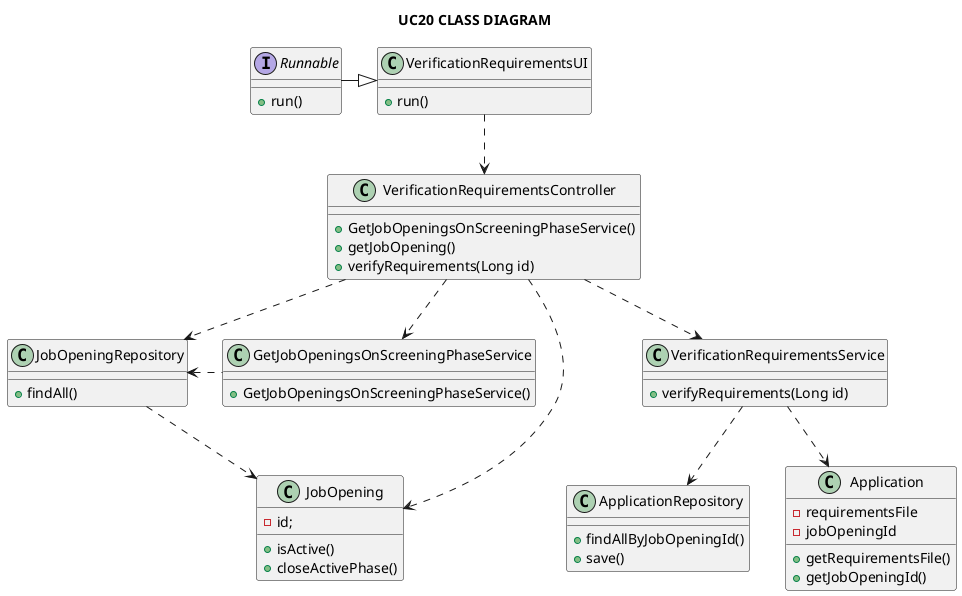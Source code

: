 @startuml

title UC20 CLASS DIAGRAM

interface Runnable {
    +run()
}

class VerificationRequirementsUI {
    + run()
}

class VerificationRequirementsController {
    + GetJobOpeningsOnScreeningPhaseService()
    + getJobOpening()
    + verifyRequirements(Long id)
}

class JobOpeningRepository {
    + findAll()
}

class ApplicationRepository {
    + findAllByJobOpeningId()
    + save()
}

class JobOpening {
    - id;

    + isActive()
    + closeActivePhase()
}

class Application {
    - requirementsFile
    - jobOpeningId

    + getRequirementsFile()
    + getJobOpeningId()
}

class GetJobOpeningsOnScreeningPhaseService{
    + GetJobOpeningsOnScreeningPhaseService()
}

class VerificationRequirementsService{
    + verifyRequirements(Long id)
}


Runnable -|> VerificationRequirementsUI

VerificationRequirementsUI ..> VerificationRequirementsController

VerificationRequirementsController ..> GetJobOpeningsOnScreeningPhaseService
VerificationRequirementsController ..> JobOpeningRepository
VerificationRequirementsController ..> JobOpening
VerificationRequirementsController ..> VerificationRequirementsService
VerificationRequirementsService ..> ApplicationRepository
VerificationRequirementsService ..> Application


JobOpeningRepository ..> JobOpening

GetJobOpeningsOnScreeningPhaseService .l.> JobOpeningRepository

@enduml